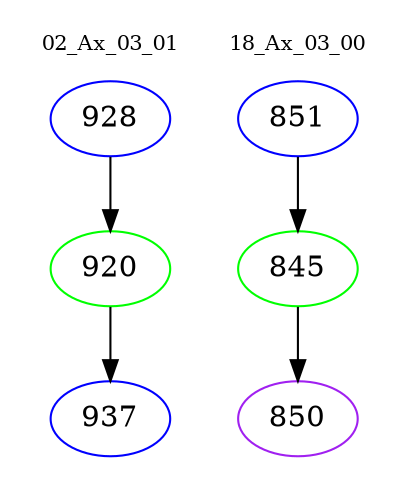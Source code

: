 digraph{
subgraph cluster_0 {
color = white
label = "02_Ax_03_01";
fontsize=10;
T0_928 [label="928", color="blue"]
T0_928 -> T0_920 [color="black"]
T0_920 [label="920", color="green"]
T0_920 -> T0_937 [color="black"]
T0_937 [label="937", color="blue"]
}
subgraph cluster_1 {
color = white
label = "18_Ax_03_00";
fontsize=10;
T1_851 [label="851", color="blue"]
T1_851 -> T1_845 [color="black"]
T1_845 [label="845", color="green"]
T1_845 -> T1_850 [color="black"]
T1_850 [label="850", color="purple"]
}
}
